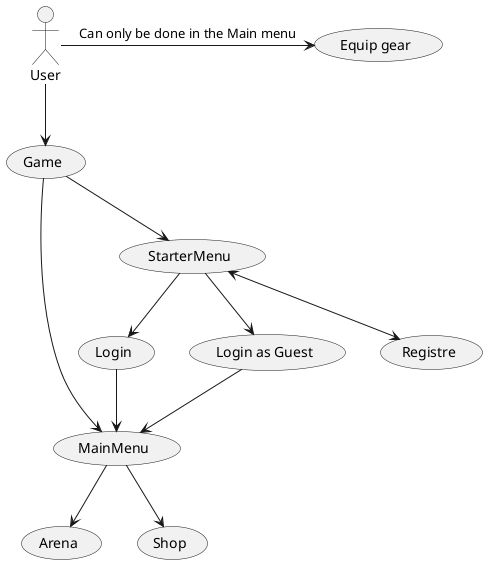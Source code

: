 @startuml
'https://plantuml.com/use-case-diagram

User -> (Equip gear) : Can only be done in the Main menu
User --> (Game)
(Game) --> (StarterMenu)
(StarterMenu) --> (Login)
(StarterMenu) --> (Login as Guest)
(StarterMenu) <--> (Registre)
(Game) -> (MainMenu)
(Login) --> (MainMenu)
(Login as Guest) --> (MainMenu)
(MainMenu) --> (Arena)
(MainMenu) --> (Shop)

@enduml